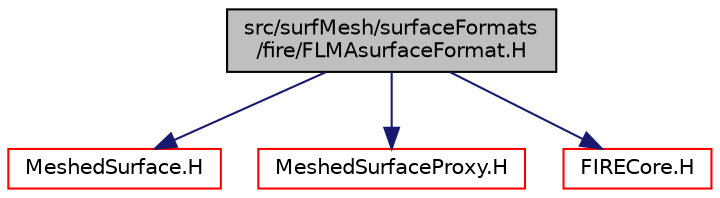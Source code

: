 digraph "src/surfMesh/surfaceFormats/fire/FLMAsurfaceFormat.H"
{
  bgcolor="transparent";
  edge [fontname="Helvetica",fontsize="10",labelfontname="Helvetica",labelfontsize="10"];
  node [fontname="Helvetica",fontsize="10",shape=record];
  Node1 [label="src/surfMesh/surfaceFormats\l/fire/FLMAsurfaceFormat.H",height=0.2,width=0.4,color="black", fillcolor="grey75", style="filled" fontcolor="black"];
  Node1 -> Node2 [color="midnightblue",fontsize="10",style="solid",fontname="Helvetica"];
  Node2 [label="MeshedSurface.H",height=0.2,width=0.4,color="red",URL="$MeshedSurface_8H.html"];
  Node1 -> Node3 [color="midnightblue",fontsize="10",style="solid",fontname="Helvetica"];
  Node3 [label="MeshedSurfaceProxy.H",height=0.2,width=0.4,color="red",URL="$MeshedSurfaceProxy_8H.html"];
  Node1 -> Node4 [color="midnightblue",fontsize="10",style="solid",fontname="Helvetica"];
  Node4 [label="FIRECore.H",height=0.2,width=0.4,color="red",URL="$FIRECore_8H.html"];
}
